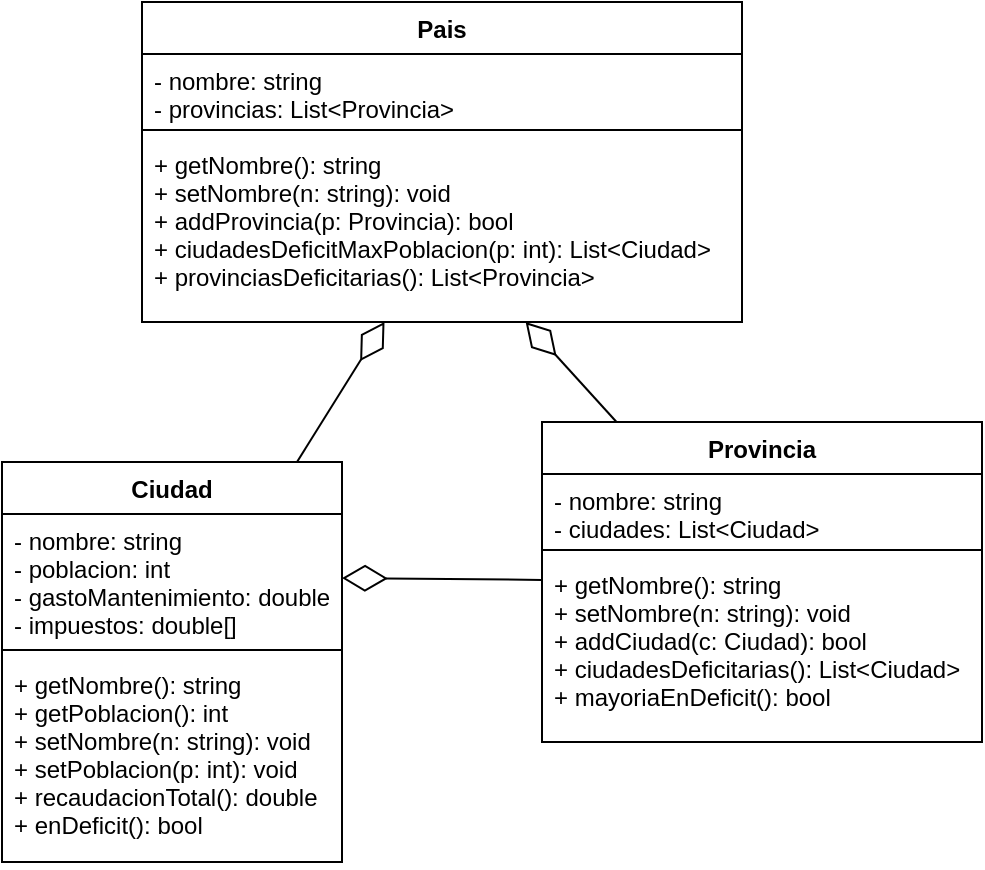 <mxfile>
    <diagram id="EKj1HjL8YigjbE_Biopl" name="Page-1">
        <mxGraphModel dx="463" dy="1803" grid="1" gridSize="10" guides="1" tooltips="1" connect="1" arrows="1" fold="1" page="1" pageScale="1" pageWidth="850" pageHeight="1100" math="0" shadow="0">
            <root>
                <mxCell id="0"/>
                <mxCell id="1" parent="0"/>
                <mxCell id="15" value="" style="edgeStyle=none;html=1;endArrow=diamondThin;endFill=0;endSize=20;" edge="1" parent="1" source="2" target="13">
                    <mxGeometry relative="1" as="geometry"/>
                </mxCell>
                <mxCell id="2" value="Ciudad" style="swimlane;fontStyle=1;align=center;verticalAlign=top;childLayout=stackLayout;horizontal=1;startSize=26;horizontalStack=0;resizeParent=1;resizeParentMax=0;resizeLast=0;collapsible=1;marginBottom=0;" vertex="1" parent="1">
                    <mxGeometry x="220" y="180" width="170" height="200" as="geometry"/>
                </mxCell>
                <mxCell id="3" value="- nombre: string&#10;- poblacion: int&#10;- gastoMantenimiento: double&#10;- impuestos: double[]" style="text;strokeColor=none;fillColor=none;align=left;verticalAlign=top;spacingLeft=4;spacingRight=4;overflow=hidden;rotatable=0;points=[[0,0.5],[1,0.5]];portConstraint=eastwest;" vertex="1" parent="2">
                    <mxGeometry y="26" width="170" height="64" as="geometry"/>
                </mxCell>
                <mxCell id="4" value="" style="line;strokeWidth=1;fillColor=none;align=left;verticalAlign=middle;spacingTop=-1;spacingLeft=3;spacingRight=3;rotatable=0;labelPosition=right;points=[];portConstraint=eastwest;strokeColor=inherit;" vertex="1" parent="2">
                    <mxGeometry y="90" width="170" height="8" as="geometry"/>
                </mxCell>
                <mxCell id="5" value="+ getNombre(): string&#10;+ getPoblacion(): int&#10;+ setNombre(n: string): void&#10;+ setPoblacion(p: int): void&#10;+ recaudacionTotal(): double&#10;+ enDeficit(): bool" style="text;strokeColor=none;fillColor=none;align=left;verticalAlign=top;spacingLeft=4;spacingRight=4;overflow=hidden;rotatable=0;points=[[0,0.5],[1,0.5]];portConstraint=eastwest;" vertex="1" parent="2">
                    <mxGeometry y="98" width="170" height="102" as="geometry"/>
                </mxCell>
                <mxCell id="14" value="" style="edgeStyle=none;html=1;endSize=20;endArrow=diamondThin;endFill=0;" edge="1" parent="1" source="6" target="13">
                    <mxGeometry relative="1" as="geometry"/>
                </mxCell>
                <mxCell id="16" value="" style="edgeStyle=none;html=1;endArrow=diamondThin;endFill=0;endSize=20;entryX=1;entryY=0.5;entryDx=0;entryDy=0;" edge="1" parent="1" source="6" target="3">
                    <mxGeometry relative="1" as="geometry"/>
                </mxCell>
                <mxCell id="6" value="Provincia" style="swimlane;fontStyle=1;align=center;verticalAlign=top;childLayout=stackLayout;horizontal=1;startSize=26;horizontalStack=0;resizeParent=1;resizeParentMax=0;resizeLast=0;collapsible=1;marginBottom=0;" vertex="1" parent="1">
                    <mxGeometry x="490" y="160" width="220" height="160" as="geometry"/>
                </mxCell>
                <mxCell id="7" value="- nombre: string&#10;- ciudades: List&lt;Ciudad&gt;" style="text;strokeColor=none;fillColor=none;align=left;verticalAlign=top;spacingLeft=4;spacingRight=4;overflow=hidden;rotatable=0;points=[[0,0.5],[1,0.5]];portConstraint=eastwest;" vertex="1" parent="6">
                    <mxGeometry y="26" width="220" height="34" as="geometry"/>
                </mxCell>
                <mxCell id="8" value="" style="line;strokeWidth=1;fillColor=none;align=left;verticalAlign=middle;spacingTop=-1;spacingLeft=3;spacingRight=3;rotatable=0;labelPosition=right;points=[];portConstraint=eastwest;strokeColor=inherit;" vertex="1" parent="6">
                    <mxGeometry y="60" width="220" height="8" as="geometry"/>
                </mxCell>
                <mxCell id="9" value="+ getNombre(): string&#10;+ setNombre(n: string): void&#10;+ addCiudad(c: Ciudad): bool&#10;+ ciudadesDeficitarias(): List&lt;Ciudad&gt;&#10;+ mayoriaEnDeficit(): bool" style="text;strokeColor=none;fillColor=none;align=left;verticalAlign=top;spacingLeft=4;spacingRight=4;overflow=hidden;rotatable=0;points=[[0,0.5],[1,0.5]];portConstraint=eastwest;" vertex="1" parent="6">
                    <mxGeometry y="68" width="220" height="92" as="geometry"/>
                </mxCell>
                <mxCell id="10" value="Pais" style="swimlane;fontStyle=1;align=center;verticalAlign=top;childLayout=stackLayout;horizontal=1;startSize=26;horizontalStack=0;resizeParent=1;resizeParentMax=0;resizeLast=0;collapsible=1;marginBottom=0;" vertex="1" parent="1">
                    <mxGeometry x="290" y="-50" width="300" height="160" as="geometry"/>
                </mxCell>
                <mxCell id="11" value="- nombre: string&#10;- provincias: List&lt;Provincia&gt;" style="text;strokeColor=none;fillColor=none;align=left;verticalAlign=top;spacingLeft=4;spacingRight=4;overflow=hidden;rotatable=0;points=[[0,0.5],[1,0.5]];portConstraint=eastwest;" vertex="1" parent="10">
                    <mxGeometry y="26" width="300" height="34" as="geometry"/>
                </mxCell>
                <mxCell id="12" value="" style="line;strokeWidth=1;fillColor=none;align=left;verticalAlign=middle;spacingTop=-1;spacingLeft=3;spacingRight=3;rotatable=0;labelPosition=right;points=[];portConstraint=eastwest;strokeColor=inherit;" vertex="1" parent="10">
                    <mxGeometry y="60" width="300" height="8" as="geometry"/>
                </mxCell>
                <mxCell id="13" value="+ getNombre(): string&#10;+ setNombre(n: string): void&#10;+ addProvincia(p: Provincia): bool&#10;+ ciudadesDeficitMaxPoblacion(p: int): List&lt;Ciudad&gt;&#10;+ provinciasDeficitarias(): List&lt;Provincia&gt;" style="text;strokeColor=none;fillColor=none;align=left;verticalAlign=top;spacingLeft=4;spacingRight=4;overflow=hidden;rotatable=0;points=[[0,0.5],[1,0.5]];portConstraint=eastwest;" vertex="1" parent="10">
                    <mxGeometry y="68" width="300" height="92" as="geometry"/>
                </mxCell>
            </root>
        </mxGraphModel>
    </diagram>
</mxfile>